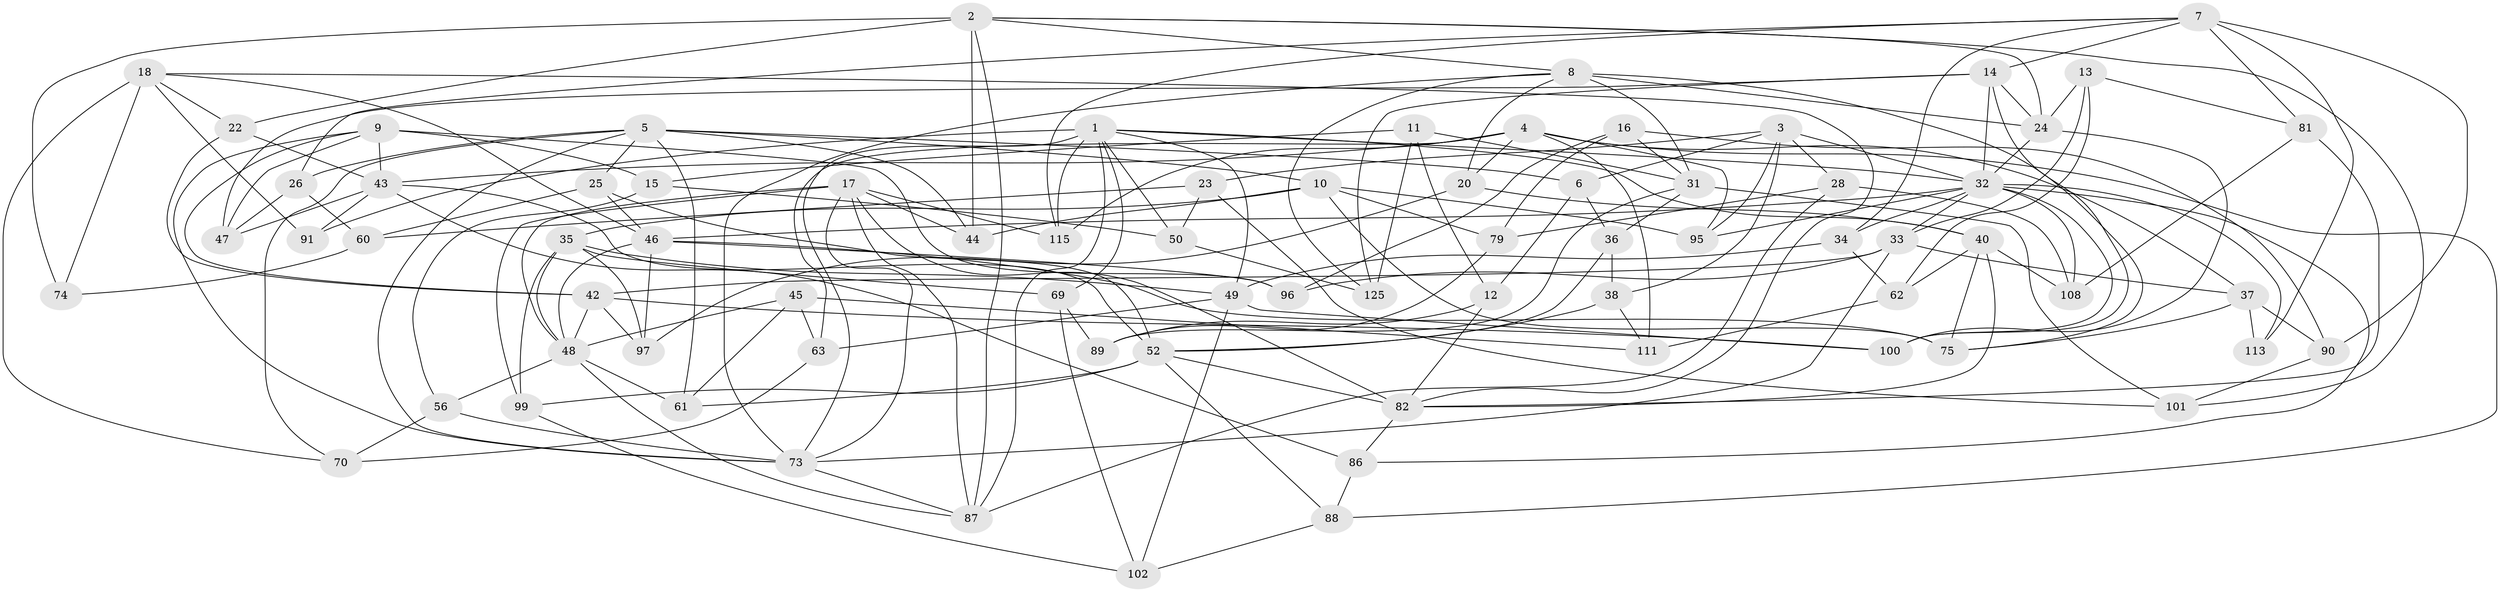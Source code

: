 // original degree distribution, {4: 1.0}
// Generated by graph-tools (version 1.1) at 2025/20/03/04/25 18:20:29]
// undirected, 75 vertices, 190 edges
graph export_dot {
graph [start="1"]
  node [color=gray90,style=filled];
  1 [super="+58+67"];
  2 [super="+19"];
  3 [super="+65"];
  4 [super="+119+71"];
  5 [super="+30+84"];
  6;
  7 [super="+72"];
  8 [super="+41+64"];
  9 [super="+51"];
  10 [super="+27"];
  11;
  12;
  13;
  14 [super="+68"];
  15;
  16;
  17 [super="+21+85"];
  18 [super="+106"];
  20;
  22;
  23;
  24 [super="+39"];
  25;
  26;
  28;
  31 [super="+76"];
  32 [super="+116+55"];
  33 [super="+53"];
  34;
  35 [super="+120"];
  36;
  37 [super="+59+92"];
  38;
  40 [super="+66"];
  42 [super="+105"];
  43 [super="+112+78"];
  44;
  45;
  46 [super="+57+109"];
  47;
  48 [super="+80"];
  49 [super="+54"];
  50;
  52 [super="+77+93"];
  56;
  60;
  61;
  62;
  63;
  69;
  70;
  73 [super="+107+123"];
  74;
  75 [super="+103"];
  79;
  81;
  82 [super="+104"];
  86;
  87 [super="+98"];
  88;
  89;
  90;
  91;
  95;
  96;
  97;
  99;
  100 [super="+122"];
  101;
  102;
  108;
  111;
  113 [super="+118"];
  115;
  125;
  1 -- 91 [weight=2];
  1 -- 49;
  1 -- 32;
  1 -- 40;
  1 -- 73;
  1 -- 87;
  1 -- 50;
  1 -- 115;
  1 -- 69;
  2 -- 44;
  2 -- 101;
  2 -- 22;
  2 -- 8;
  2 -- 74 [weight=2];
  2 -- 87;
  2 -- 24;
  3 -- 23;
  3 -- 6;
  3 -- 28;
  3 -- 38;
  3 -- 95;
  3 -- 32;
  4 -- 111;
  4 -- 20;
  4 -- 63;
  4 -- 95;
  4 -- 115;
  4 -- 37 [weight=2];
  4 -- 88;
  4 -- 43 [weight=2];
  5 -- 26;
  5 -- 44;
  5 -- 25;
  5 -- 10;
  5 -- 61;
  5 -- 73;
  5 -- 70;
  5 -- 6;
  6 -- 12;
  6 -- 36;
  7 -- 14;
  7 -- 115;
  7 -- 34;
  7 -- 81;
  7 -- 113 [weight=2];
  7 -- 90;
  7 -- 26;
  8 -- 125;
  8 -- 73;
  8 -- 24 [weight=2];
  8 -- 31;
  8 -- 75;
  8 -- 20;
  9 -- 15;
  9 -- 96;
  9 -- 42;
  9 -- 73;
  9 -- 43;
  9 -- 47;
  10 -- 95;
  10 -- 79;
  10 -- 75;
  10 -- 35;
  10 -- 44;
  11 -- 125;
  11 -- 31;
  11 -- 12;
  11 -- 15;
  12 -- 82;
  12 -- 89;
  13 -- 62;
  13 -- 81;
  13 -- 33;
  13 -- 24;
  14 -- 125;
  14 -- 24;
  14 -- 32;
  14 -- 100;
  14 -- 47;
  15 -- 50;
  15 -- 56;
  16 -- 96;
  16 -- 79;
  16 -- 90;
  16 -- 31;
  17 -- 48;
  17 -- 115;
  17 -- 99;
  17 -- 44;
  17 -- 73;
  17 -- 87;
  17 -- 82 [weight=2];
  18 -- 22;
  18 -- 70;
  18 -- 82;
  18 -- 91;
  18 -- 74;
  18 -- 46;
  20 -- 40;
  20 -- 97;
  22 -- 43;
  22 -- 42;
  23 -- 60;
  23 -- 101;
  23 -- 50;
  24 -- 32;
  24 -- 100 [weight=2];
  25 -- 60;
  25 -- 46;
  25 -- 52;
  26 -- 47;
  26 -- 60;
  28 -- 108;
  28 -- 87;
  28 -- 79;
  31 -- 101;
  31 -- 89;
  31 -- 36;
  32 -- 86;
  32 -- 46;
  32 -- 33;
  32 -- 95;
  32 -- 34;
  32 -- 108;
  32 -- 100;
  32 -- 113;
  33 -- 73;
  33 -- 96;
  33 -- 37;
  33 -- 42;
  34 -- 62;
  34 -- 49;
  35 -- 99;
  35 -- 97;
  35 -- 48;
  35 -- 49;
  35 -- 69;
  36 -- 38;
  36 -- 52;
  37 -- 113 [weight=3];
  37 -- 75;
  37 -- 90;
  38 -- 52;
  38 -- 111;
  40 -- 82;
  40 -- 75;
  40 -- 108;
  40 -- 62;
  42 -- 97;
  42 -- 48;
  42 -- 100;
  43 -- 52;
  43 -- 86;
  43 -- 47;
  43 -- 91;
  45 -- 111;
  45 -- 63;
  45 -- 61;
  45 -- 48;
  46 -- 75 [weight=2];
  46 -- 96;
  46 -- 97;
  46 -- 48;
  48 -- 87;
  48 -- 61;
  48 -- 56;
  49 -- 102;
  49 -- 100;
  49 -- 63;
  50 -- 125;
  52 -- 99;
  52 -- 88;
  52 -- 82;
  52 -- 61;
  56 -- 70;
  56 -- 73;
  60 -- 74;
  62 -- 111;
  63 -- 70;
  69 -- 89;
  69 -- 102;
  73 -- 87;
  79 -- 89;
  81 -- 108;
  81 -- 82;
  82 -- 86;
  86 -- 88;
  88 -- 102;
  90 -- 101;
  99 -- 102;
}

